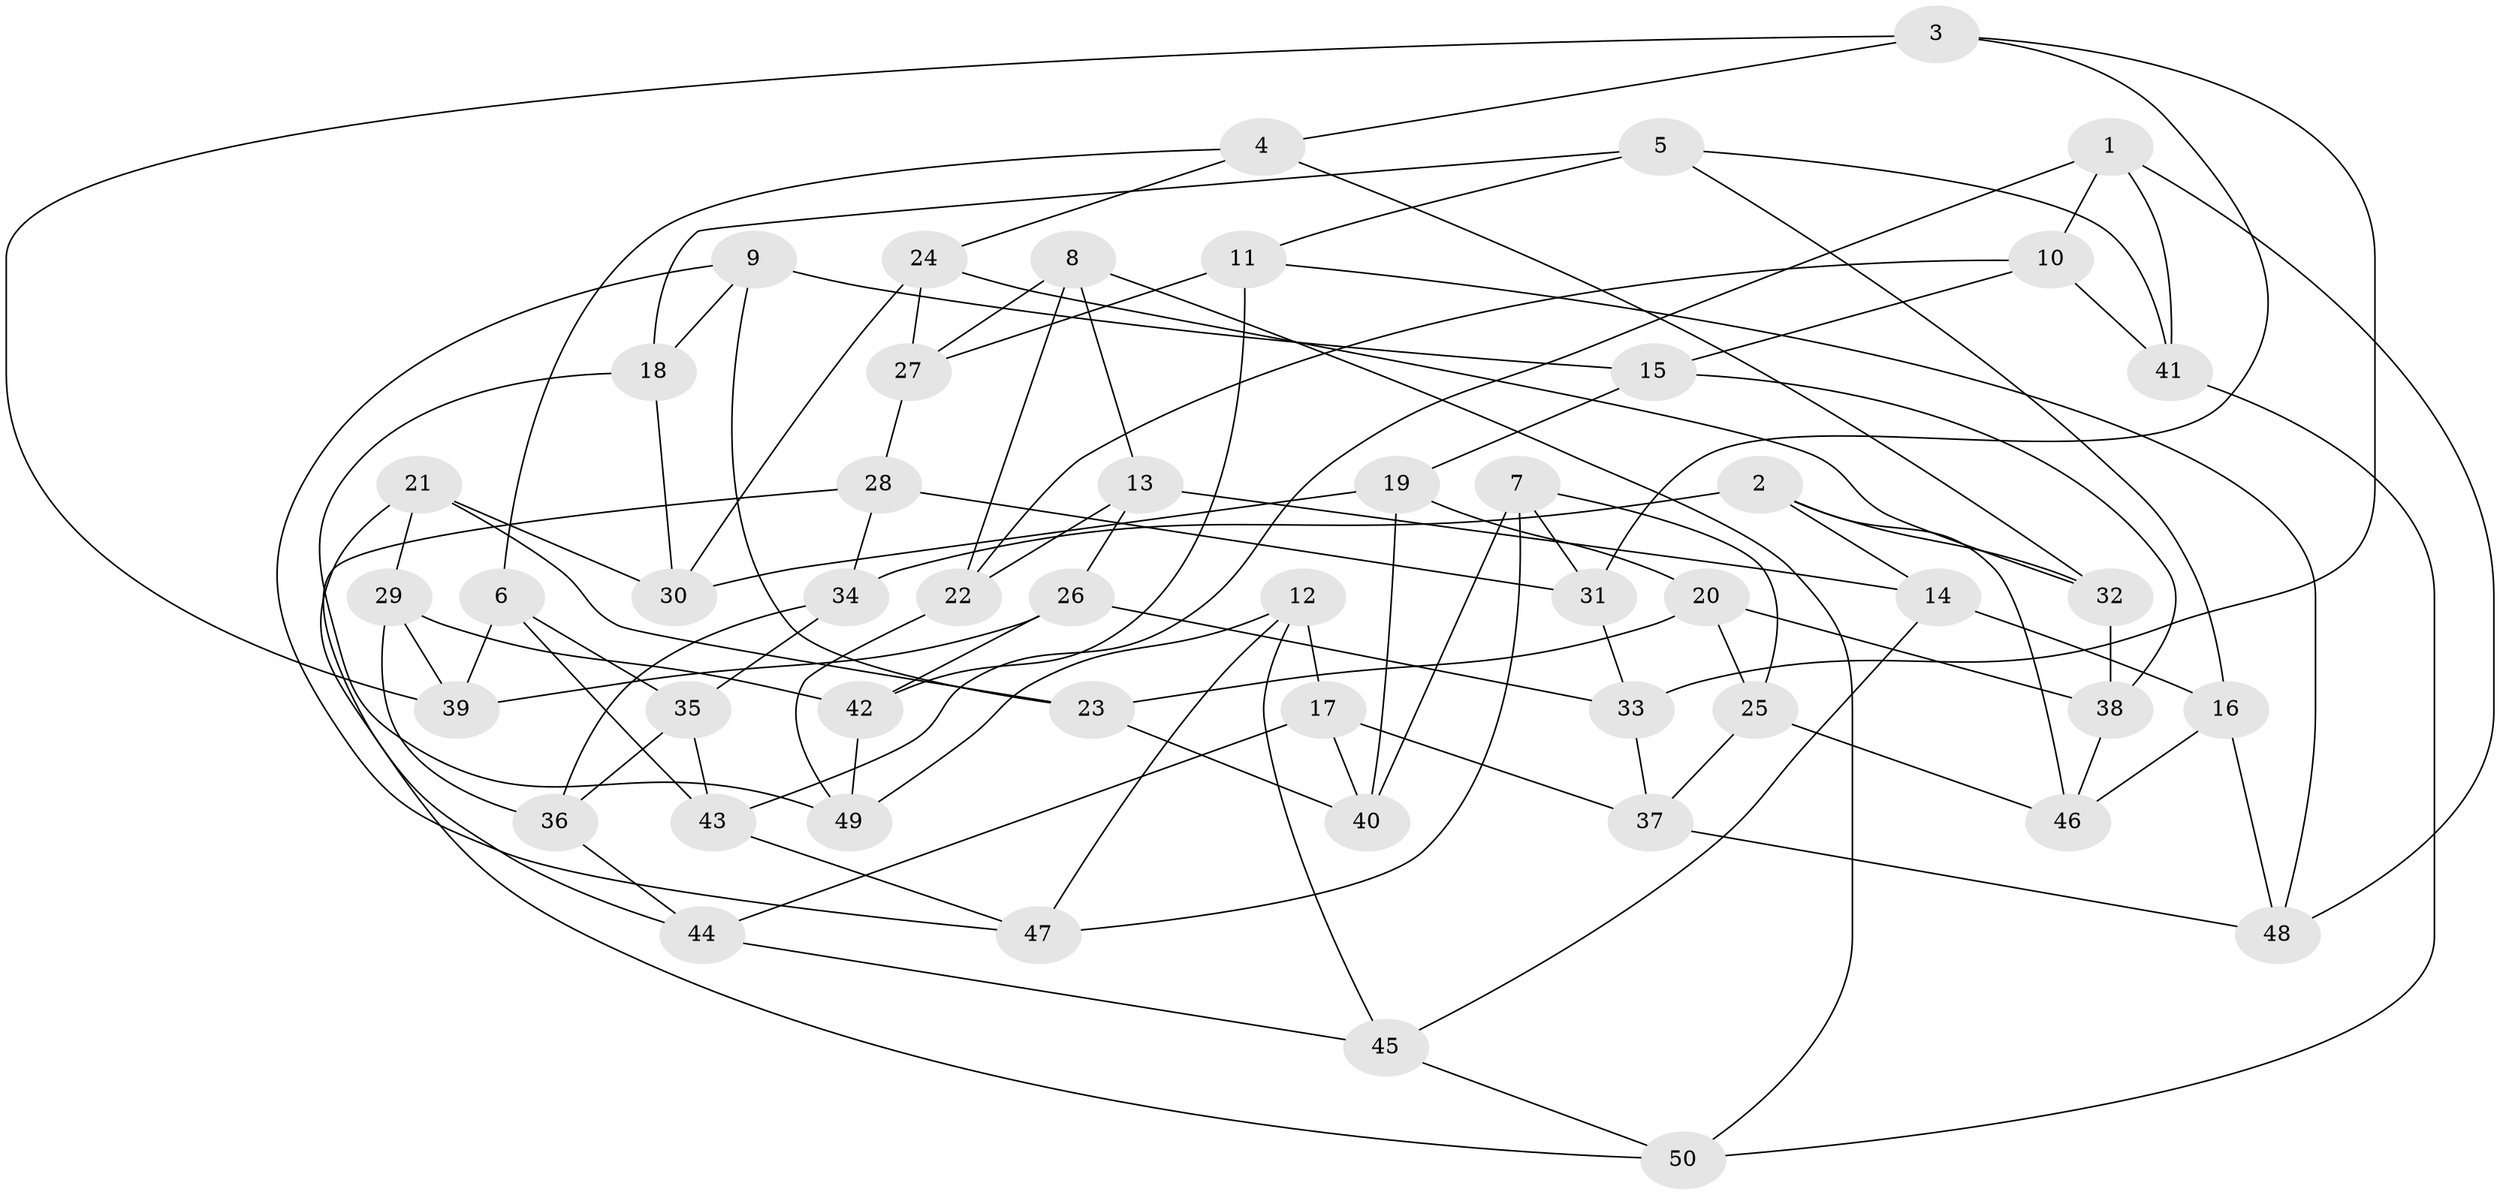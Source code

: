 // coarse degree distribution, {4: 0.5333333333333333, 6: 0.1, 5: 0.13333333333333333, 7: 0.1, 3: 0.1, 8: 0.03333333333333333}
// Generated by graph-tools (version 1.1) at 2025/20/03/04/25 18:20:31]
// undirected, 50 vertices, 100 edges
graph export_dot {
graph [start="1"]
  node [color=gray90,style=filled];
  1;
  2;
  3;
  4;
  5;
  6;
  7;
  8;
  9;
  10;
  11;
  12;
  13;
  14;
  15;
  16;
  17;
  18;
  19;
  20;
  21;
  22;
  23;
  24;
  25;
  26;
  27;
  28;
  29;
  30;
  31;
  32;
  33;
  34;
  35;
  36;
  37;
  38;
  39;
  40;
  41;
  42;
  43;
  44;
  45;
  46;
  47;
  48;
  49;
  50;
  1 -- 10;
  1 -- 41;
  1 -- 48;
  1 -- 43;
  2 -- 46;
  2 -- 32;
  2 -- 14;
  2 -- 34;
  3 -- 31;
  3 -- 39;
  3 -- 4;
  3 -- 33;
  4 -- 6;
  4 -- 32;
  4 -- 24;
  5 -- 16;
  5 -- 11;
  5 -- 41;
  5 -- 18;
  6 -- 35;
  6 -- 43;
  6 -- 39;
  7 -- 40;
  7 -- 47;
  7 -- 31;
  7 -- 25;
  8 -- 50;
  8 -- 27;
  8 -- 22;
  8 -- 13;
  9 -- 47;
  9 -- 15;
  9 -- 23;
  9 -- 18;
  10 -- 41;
  10 -- 15;
  10 -- 22;
  11 -- 42;
  11 -- 27;
  11 -- 48;
  12 -- 45;
  12 -- 47;
  12 -- 17;
  12 -- 49;
  13 -- 26;
  13 -- 22;
  13 -- 14;
  14 -- 16;
  14 -- 45;
  15 -- 19;
  15 -- 38;
  16 -- 48;
  16 -- 46;
  17 -- 37;
  17 -- 44;
  17 -- 40;
  18 -- 49;
  18 -- 30;
  19 -- 40;
  19 -- 30;
  19 -- 20;
  20 -- 25;
  20 -- 38;
  20 -- 23;
  21 -- 30;
  21 -- 29;
  21 -- 44;
  21 -- 23;
  22 -- 49;
  23 -- 40;
  24 -- 30;
  24 -- 32;
  24 -- 27;
  25 -- 46;
  25 -- 37;
  26 -- 42;
  26 -- 33;
  26 -- 39;
  27 -- 28;
  28 -- 31;
  28 -- 50;
  28 -- 34;
  29 -- 36;
  29 -- 39;
  29 -- 42;
  31 -- 33;
  32 -- 38;
  33 -- 37;
  34 -- 35;
  34 -- 36;
  35 -- 36;
  35 -- 43;
  36 -- 44;
  37 -- 48;
  38 -- 46;
  41 -- 50;
  42 -- 49;
  43 -- 47;
  44 -- 45;
  45 -- 50;
}

